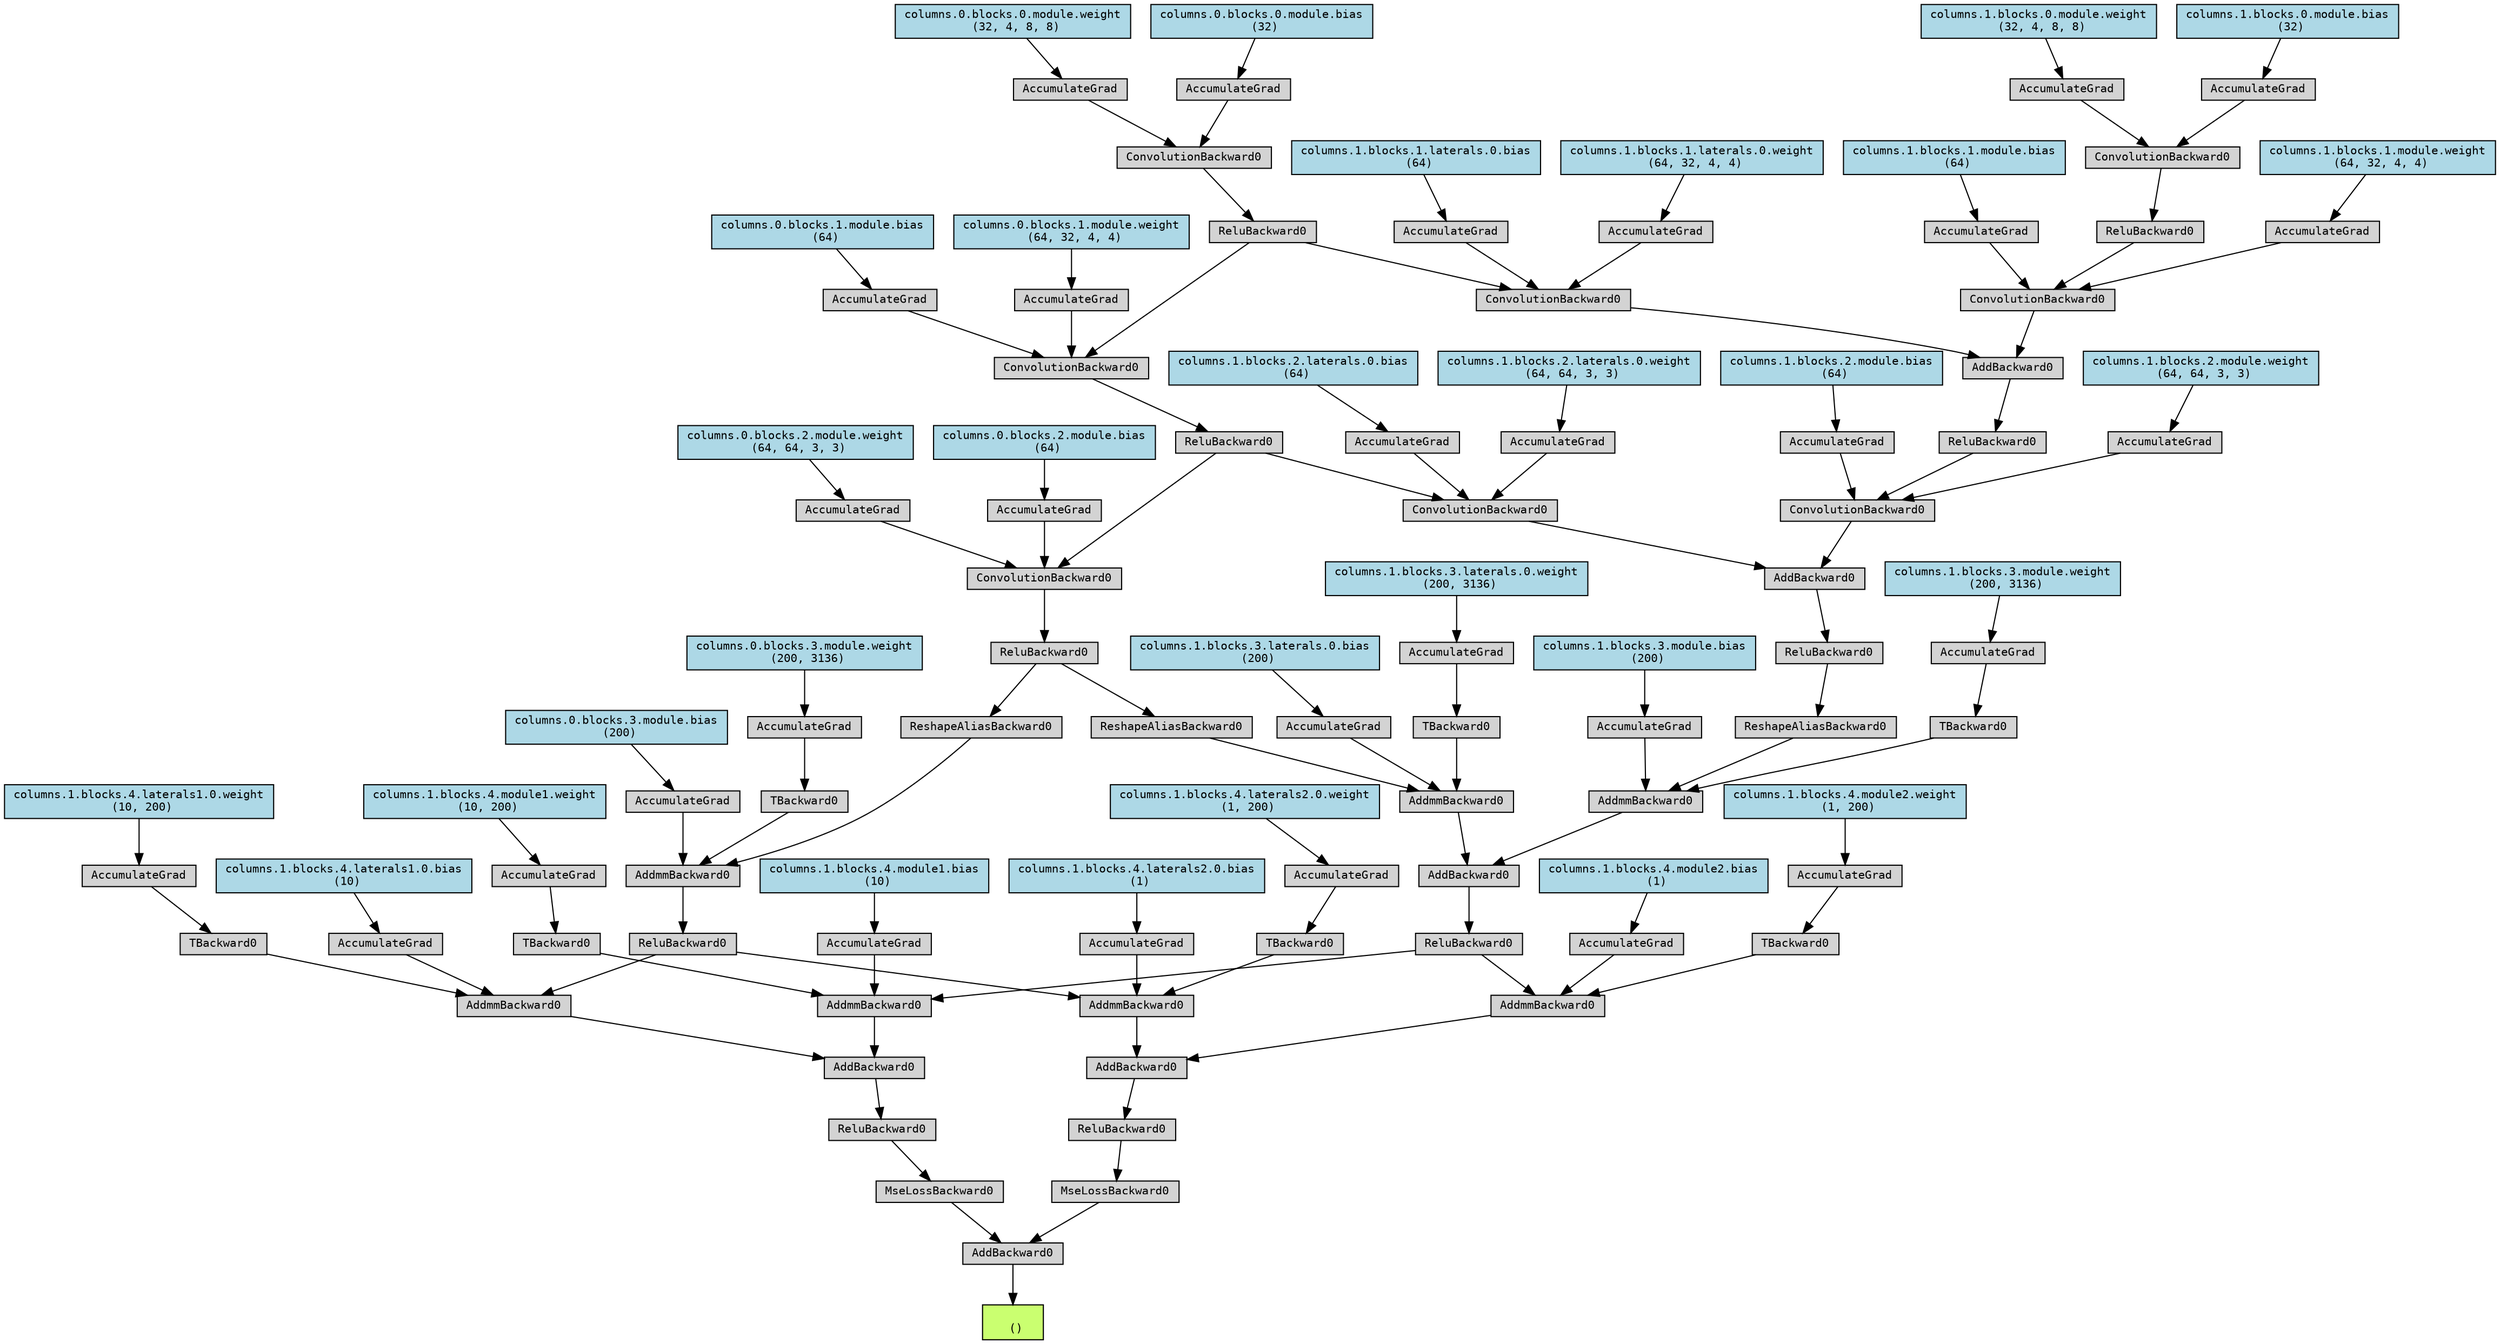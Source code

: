 digraph {
	graph [size="31.799999999999997,31.799999999999997"]
	node [align=left fontname=monospace fontsize=10 height=0.2 ranksep=0.1 shape=box style=filled]
	140214165751184 [label="
 ()" fillcolor=darkolivegreen1]
	140214173708048 [label=AddBackward0]
	140214173707856 -> 140214173708048
	140214173707856 [label=MseLossBackward0]
	140214298752016 -> 140214173707856
	140214298752016 [label=ReluBackward0]
	140214165778768 -> 140214298752016
	140214165778768 [label=AddBackward0]
	140214165778832 -> 140214165778768
	140214165778832 [label=AddmmBackward0]
	140214165778576 -> 140214165778832
	140214173636752 [label="columns.1.blocks.4.module1.bias
 (10)" fillcolor=lightblue]
	140214173636752 -> 140214165778576
	140214165778576 [label=AccumulateGrad]
	140214165779088 -> 140214165778832
	140214165779088 [label=ReluBackward0]
	140214173707792 -> 140214165779088
	140214173707792 [label=AddBackward0]
	140214165779216 -> 140214173707792
	140214165779216 [label=AddmmBackward0]
	140214165779344 -> 140214165779216
	140214173636272 [label="columns.1.blocks.3.module.bias
 (200)" fillcolor=lightblue]
	140214173636272 -> 140214165779344
	140214165779344 [label=AccumulateGrad]
	140214165779664 -> 140214165779216
	140214165779664 [label=ReshapeAliasBackward0]
	140214165779280 -> 140214165779664
	140214165779280 [label=ReluBackward0]
	140214165779920 -> 140214165779280
	140214165779920 [label=AddBackward0]
	140214165780048 -> 140214165779920
	140214165780048 [label=ConvolutionBackward0]
	140214165779984 -> 140214165780048
	140214165779984 [label=ReluBackward0]
	140214165780432 -> 140214165779984
	140214165780432 [label=AddBackward0]
	140214165780624 -> 140214165780432
	140214165780624 [label=ConvolutionBackward0]
	140214165780560 -> 140214165780624
	140214165780560 [label=ReluBackward0]
	140214165781072 -> 140214165780560
	140214165781072 [label=ConvolutionBackward0]
	140214165781264 -> 140214165781072
	140214173634928 [label="columns.1.blocks.0.module.weight
 (32, 4, 8, 8)" fillcolor=lightblue]
	140214173634928 -> 140214165781264
	140214165781264 [label=AccumulateGrad]
	140214165781136 -> 140214165781072
	140214173634832 [label="columns.1.blocks.0.module.bias
 (32)" fillcolor=lightblue]
	140214173634832 -> 140214165781136
	140214165781136 [label=AccumulateGrad]
	140214165781008 -> 140214165780624
	140214173635216 [label="columns.1.blocks.1.module.weight
 (64, 32, 4, 4)" fillcolor=lightblue]
	140214173635216 -> 140214165781008
	140214165781008 [label=AccumulateGrad]
	140214165780944 -> 140214165780624
	140214173635024 [label="columns.1.blocks.1.module.bias
 (64)" fillcolor=lightblue]
	140214173635024 -> 140214165780944
	140214165780944 [label=AccumulateGrad]
	140214165780816 -> 140214165780432
	140214165780816 [label=ConvolutionBackward0]
	140214165780880 -> 140214165780816
	140214165780880 [label=ReluBackward0]
	140214165781648 -> 140214165780880
	140214165781648 [label=ConvolutionBackward0]
	140214165781520 -> 140214165781648
	140214173555408 [label="columns.0.blocks.0.module.weight
 (32, 4, 8, 8)" fillcolor=lightblue]
	140214173555408 -> 140214165781520
	140214165781520 [label=AccumulateGrad]
	140214165781968 -> 140214165781648
	140214173555312 [label="columns.0.blocks.0.module.bias
 (32)" fillcolor=lightblue]
	140214173555312 -> 140214165781968
	140214165781968 [label=AccumulateGrad]
	140214165781200 -> 140214165780816
	140214173635600 [label="columns.1.blocks.1.laterals.0.weight
 (64, 32, 4, 4)" fillcolor=lightblue]
	140214173635600 -> 140214165781200
	140214165781200 [label=AccumulateGrad]
	140214165781840 -> 140214165780816
	140214173635504 [label="columns.1.blocks.1.laterals.0.bias
 (64)" fillcolor=lightblue]
	140214173635504 -> 140214165781840
	140214165781840 [label=AccumulateGrad]
	140214165780368 -> 140214165780048
	140214173635888 [label="columns.1.blocks.2.module.weight
 (64, 64, 3, 3)" fillcolor=lightblue]
	140214173635888 -> 140214165780368
	140214165780368 [label=AccumulateGrad]
	140214165780304 -> 140214165780048
	140214173635696 [label="columns.1.blocks.2.module.bias
 (64)" fillcolor=lightblue]
	140214173635696 -> 140214165780304
	140214165780304 [label=AccumulateGrad]
	140214165780240 -> 140214165779920
	140214165780240 [label=ConvolutionBackward0]
	140214165779792 -> 140214165780240
	140214165779792 [label=ReluBackward0]
	140214165781904 -> 140214165779792
	140214165781904 [label=ConvolutionBackward0]
	140214165780880 -> 140214165781904
	140214165781712 -> 140214165781904
	140214173555888 [label="columns.0.blocks.1.module.weight
 (64, 32, 4, 4)" fillcolor=lightblue]
	140214173555888 -> 140214165781712
	140214165781712 [label=AccumulateGrad]
	140214165782160 -> 140214165781904
	140214173555792 [label="columns.0.blocks.1.module.bias
 (64)" fillcolor=lightblue]
	140214173555792 -> 140214165782160
	140214165782160 [label=AccumulateGrad]
	140214165780496 -> 140214165780240
	140214173636176 [label="columns.1.blocks.2.laterals.0.weight
 (64, 64, 3, 3)" fillcolor=lightblue]
	140214173636176 -> 140214165780496
	140214165780496 [label=AccumulateGrad]
	140214165782032 -> 140214165780240
	140214173635984 [label="columns.1.blocks.2.laterals.0.bias
 (64)" fillcolor=lightblue]
	140214173635984 -> 140214165782032
	140214165782032 [label=AccumulateGrad]
	140214165779600 -> 140214165779216
	140214165779600 [label=TBackward0]
	140214165779856 -> 140214165779600
	140214173636368 [label="columns.1.blocks.3.module.weight
 (200, 3136)" fillcolor=lightblue]
	140214173636368 -> 140214165779856
	140214165779856 [label=AccumulateGrad]
	140214165779472 -> 140214173707792
	140214165779472 [label=AddmmBackward0]
	140214165779536 -> 140214165779472
	140214173636560 [label="columns.1.blocks.3.laterals.0.bias
 (200)" fillcolor=lightblue]
	140214173636560 -> 140214165779536
	140214165779536 [label=AccumulateGrad]
	140214165782416 -> 140214165779472
	140214165782416 [label=ReshapeAliasBackward0]
	140214165781776 -> 140214165782416
	140214165781776 [label=ReluBackward0]
	140214165782224 -> 140214165781776
	140214165782224 [label=ConvolutionBackward0]
	140214165779792 -> 140214165782224
	140214165782352 -> 140214165782224
	140214173556176 [label="columns.0.blocks.2.module.weight
 (64, 64, 3, 3)" fillcolor=lightblue]
	140214173556176 -> 140214165782352
	140214165782352 [label=AccumulateGrad]
	140214165782480 -> 140214165782224
	140214173555984 [label="columns.0.blocks.2.module.bias
 (64)" fillcolor=lightblue]
	140214173555984 -> 140214165782480
	140214165782480 [label=AccumulateGrad]
	140214165781328 -> 140214165779472
	140214165781328 [label=TBackward0]
	140214165782096 -> 140214165781328
	140214173636464 [label="columns.1.blocks.3.laterals.0.weight
 (200, 3136)" fillcolor=lightblue]
	140214173636464 -> 140214165782096
	140214165782096 [label=AccumulateGrad]
	140214165779024 -> 140214165778832
	140214165779024 [label=TBackward0]
	140214165778704 -> 140214165779024
	140214173636656 [label="columns.1.blocks.4.module1.weight
 (10, 200)" fillcolor=lightblue]
	140214173636656 -> 140214165778704
	140214165778704 [label=AccumulateGrad]
	140214165778960 -> 140214165778768
	140214165778960 [label=AddmmBackward0]
	140214165778512 -> 140214165778960
	140214173637136 [label="columns.1.blocks.4.laterals1.0.bias
 (10)" fillcolor=lightblue]
	140214173637136 -> 140214165778512
	140214165778512 [label=AccumulateGrad]
	140214165780688 -> 140214165778960
	140214165780688 [label=ReluBackward0]
	140214165781456 -> 140214165780688
	140214165781456 [label=AddmmBackward0]
	140214165795088 -> 140214165781456
	140214173555504 [label="columns.0.blocks.3.module.bias
 (200)" fillcolor=lightblue]
	140214173555504 -> 140214165795088
	140214165795088 [label=AccumulateGrad]
	140214165795152 -> 140214165781456
	140214165795152 [label=ReshapeAliasBackward0]
	140214165781776 -> 140214165795152
	140214165794960 -> 140214165781456
	140214165794960 [label=TBackward0]
	140214165782288 -> 140214165794960
	140214173556368 [label="columns.0.blocks.3.module.weight
 (200, 3136)" fillcolor=lightblue]
	140214173556368 -> 140214165782288
	140214165782288 [label=AccumulateGrad]
	140214165780176 -> 140214165778960
	140214165780176 [label=TBackward0]
	140214165779408 -> 140214165780176
	140214173637040 [label="columns.1.blocks.4.laterals1.0.weight
 (10, 200)" fillcolor=lightblue]
	140214173637040 -> 140214165779408
	140214165779408 [label=AccumulateGrad]
	140214173707984 -> 140214173708048
	140214173707984 [label=MseLossBackward0]
	140214173708112 -> 140214173707984
	140214173708112 [label=ReluBackward0]
	140214165778896 -> 140214173708112
	140214165778896 [label=AddBackward0]
	140214165795344 -> 140214165778896
	140214165795344 [label=AddmmBackward0]
	140214165795536 -> 140214165795344
	140214173636944 [label="columns.1.blocks.4.module2.bias
 (1)" fillcolor=lightblue]
	140214173636944 -> 140214165795536
	140214165795536 [label=AccumulateGrad]
	140214165779088 -> 140214165795344
	140214165795600 -> 140214165795344
	140214165795600 [label=TBackward0]
	140214165795280 -> 140214165795600
	140214173636848 [label="columns.1.blocks.4.module2.weight
 (1, 200)" fillcolor=lightblue]
	140214173636848 -> 140214165795280
	140214165795280 [label=AccumulateGrad]
	140214165795024 -> 140214165778896
	140214165795024 [label=AddmmBackward0]
	140214165795216 -> 140214165795024
	140214173637328 [label="columns.1.blocks.4.laterals2.0.bias
 (1)" fillcolor=lightblue]
	140214173637328 -> 140214165795216
	140214165795216 [label=AccumulateGrad]
	140214165780688 -> 140214165795024
	140214165795856 -> 140214165795024
	140214165795856 [label=TBackward0]
	140214165795664 -> 140214165795856
	140214173637232 [label="columns.1.blocks.4.laterals2.0.weight
 (1, 200)" fillcolor=lightblue]
	140214173637232 -> 140214165795664
	140214165795664 [label=AccumulateGrad]
	140214173708048 -> 140214165751184
}

